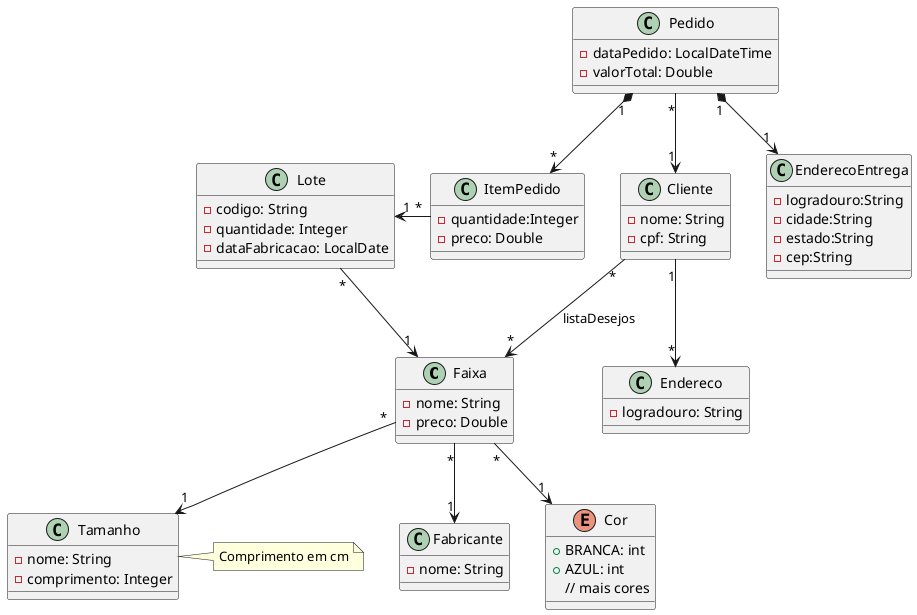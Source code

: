 @startuml diagram

class Faixa{
    - nome: String
    - preco: Double
}


class Lote{
    - codigo: String 
    - quantidade: Integer
    - dataFabricacao: LocalDate
}

class Fabricante{
    -nome: String
}

class Tamanho {
    -nome: String 
    -comprimento: Integer
}

enum Cor{
    + BRANCA: int 
    + AZUL: int
    // mais cores
}

class Cliente{
    - nome: String
    - cpf: String
}

class Pedido{
    - dataPedido: LocalDateTime
    - valorTotal: Double
}

class ItemPedido{
    - quantidade:Integer
    - preco: Double
}

class Endereco{
    -logradouro: String
}

class EnderecoEntrega{
    - logradouro:String
    - cidade:String
    - estado:String
    - cep:String
}

Pedido "1" *--> "*"ItemPedido
ItemPedido "*" -left-> "1" Lote
' Não faz sentido Cliente ter Pedido , se não teria que inserir pedido em cliente
Pedido  "*" --> "1" Cliente  
Pedido "1" *--> "1" EnderecoEntrega
' Se a modelagem fosse de 1 para 1 , eu teria produtos únicos
Faixa "*" --> "1" Cor 
Faixa "*" --> "1" Tamanho 

Faixa "*"--> "1" Fabricante
Lote "*" --> "1" Faixa

Cliente "*" --> "*" Faixa : listaDesejos
Cliente "1" --> "*" Endereco

' Anotaçoes
note right of Tamanho: Comprimento em cm
@enduml